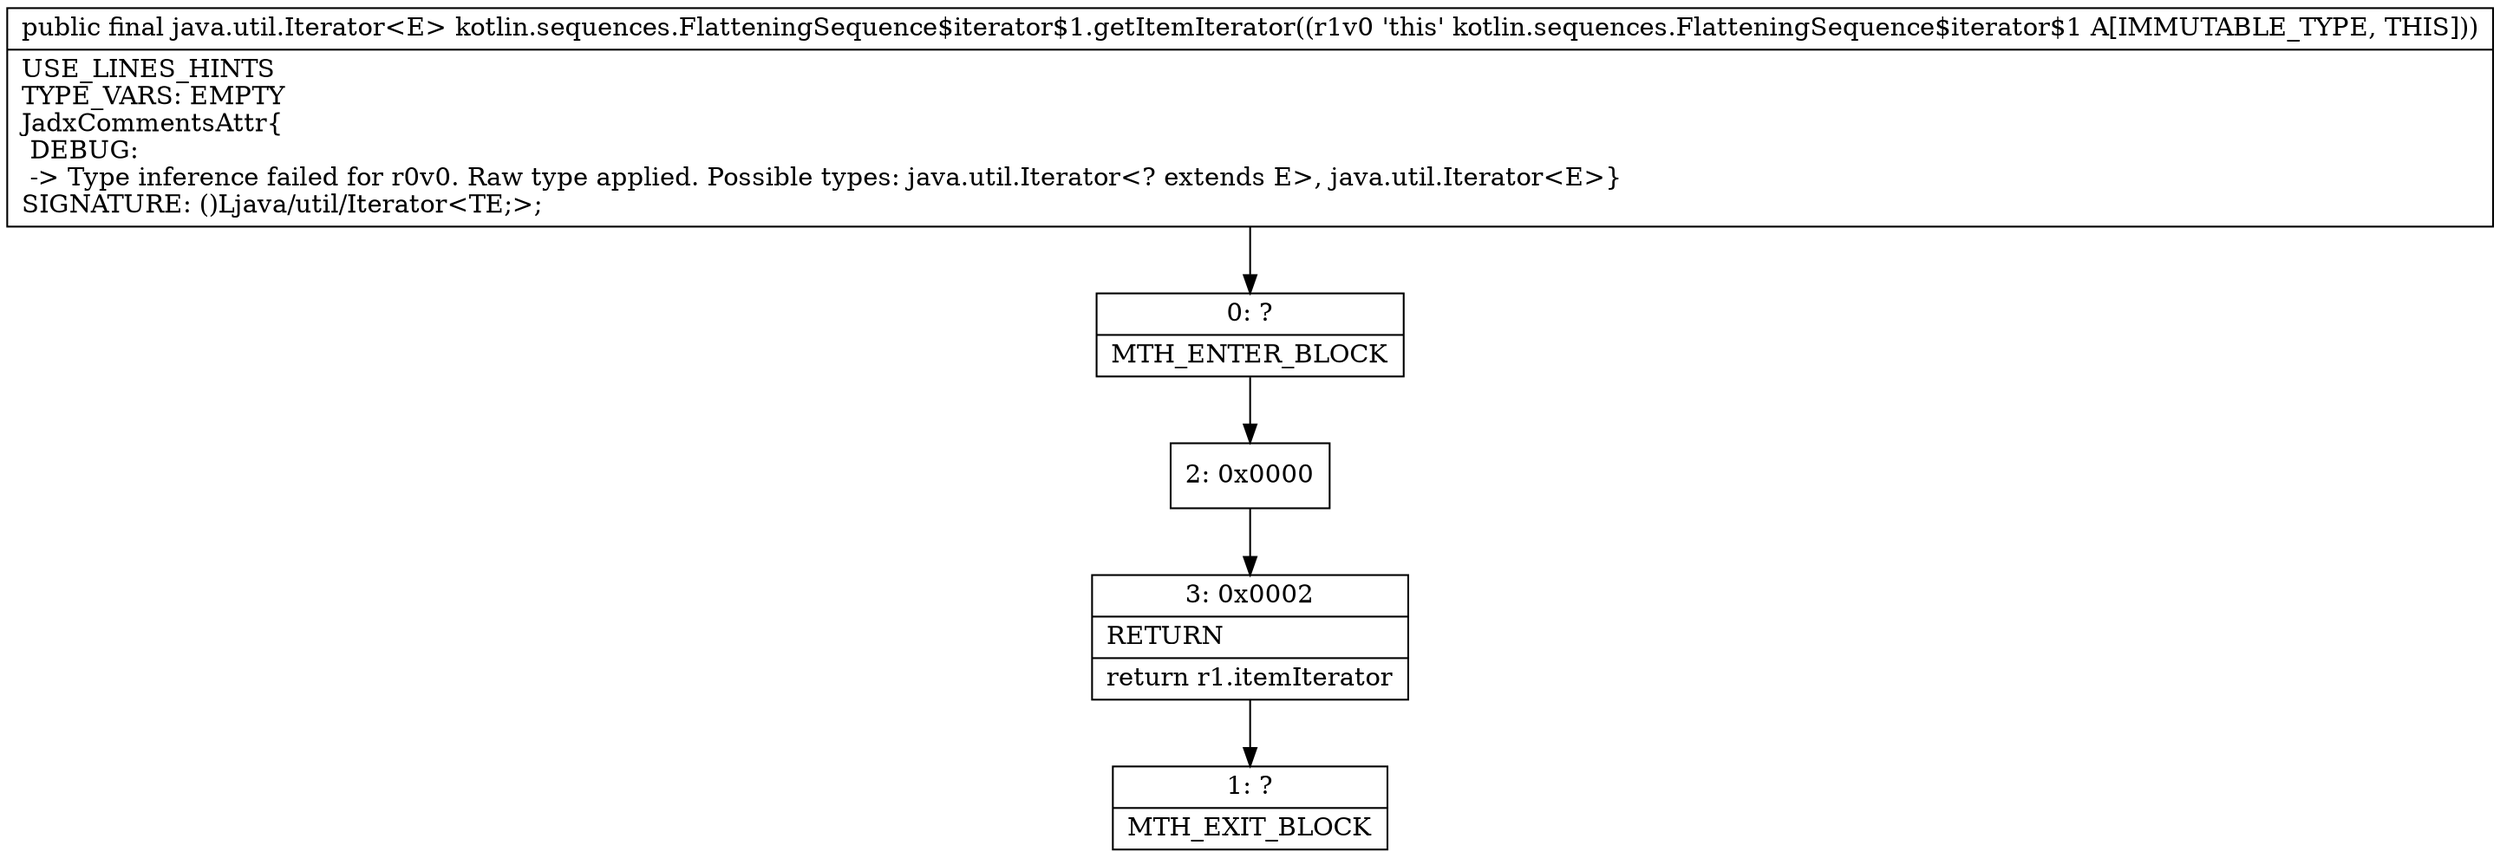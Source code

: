 digraph "CFG forkotlin.sequences.FlatteningSequence$iterator$1.getItemIterator()Ljava\/util\/Iterator;" {
Node_0 [shape=record,label="{0\:\ ?|MTH_ENTER_BLOCK\l}"];
Node_2 [shape=record,label="{2\:\ 0x0000}"];
Node_3 [shape=record,label="{3\:\ 0x0002|RETURN\l|return r1.itemIterator\l}"];
Node_1 [shape=record,label="{1\:\ ?|MTH_EXIT_BLOCK\l}"];
MethodNode[shape=record,label="{public final java.util.Iterator\<E\> kotlin.sequences.FlatteningSequence$iterator$1.getItemIterator((r1v0 'this' kotlin.sequences.FlatteningSequence$iterator$1 A[IMMUTABLE_TYPE, THIS]))  | USE_LINES_HINTS\lTYPE_VARS: EMPTY\lJadxCommentsAttr\{\l DEBUG: \l \-\> Type inference failed for r0v0. Raw type applied. Possible types: java.util.Iterator\<? extends E\>, java.util.Iterator\<E\>\}\lSIGNATURE: ()Ljava\/util\/Iterator\<TE;\>;\l}"];
MethodNode -> Node_0;Node_0 -> Node_2;
Node_2 -> Node_3;
Node_3 -> Node_1;
}

